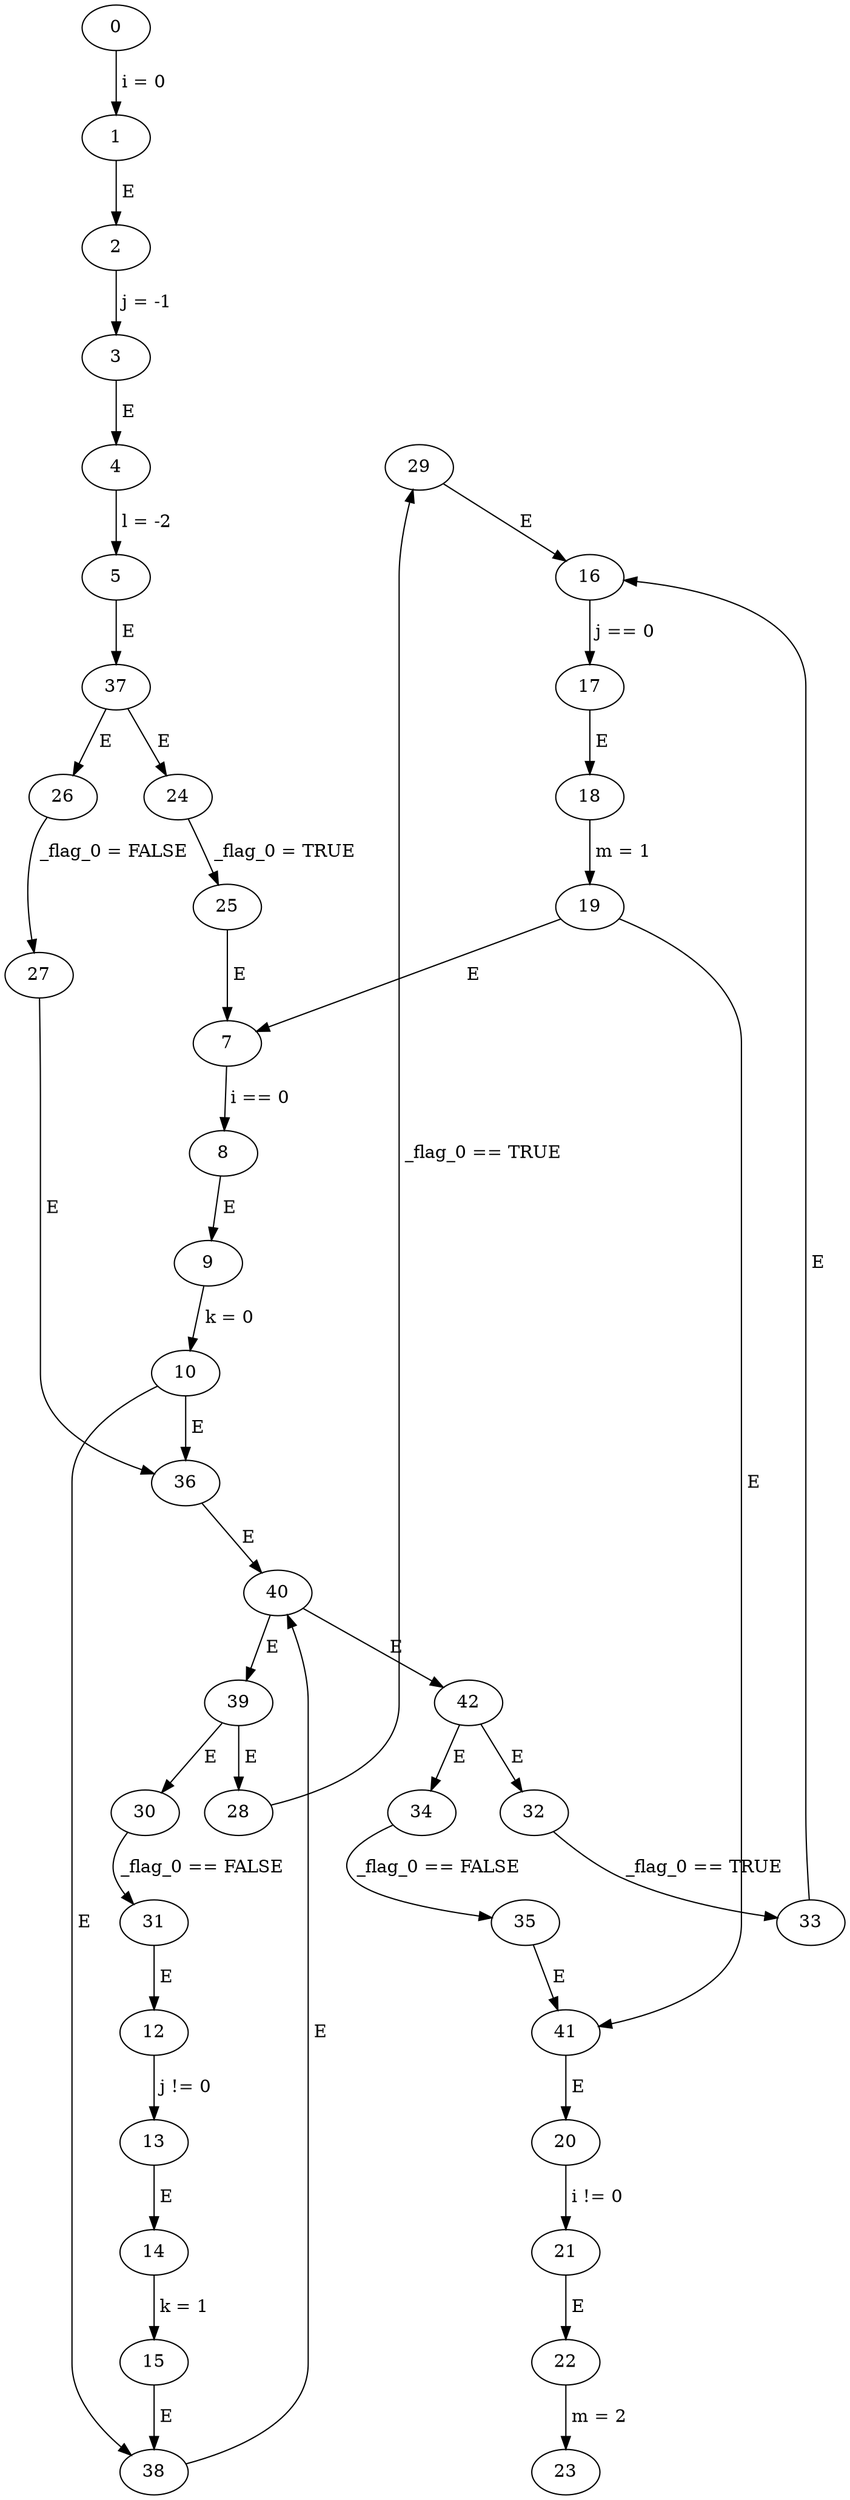 // nestedwhile
digraph {
	29 -> 16 [label=" E "]
	40 -> 42 [label=" E "]
	41 -> 20 [label=" E "]
	34 -> 35 [label=" _flag_0 == FALSE "]
	12 -> 13 [label=" j != 0 "]
	31 -> 12 [label=" E "]
	1 -> 2 [label=" E "]
	25 -> 7 [label=" E "]
	18 -> 19 [label=" m = 1 "]
	7 -> 8 [label=" i == 0 "]
	24 -> 25 [label=" _flag_0 = TRUE "]
	37 -> 24 [label=" E "]
	9 -> 10 [label=" k = 0 "]
	37 -> 26 [label=" E "]
	10 -> 36 [label=" E "]
	36 -> 40 [label=" E "]
	0 -> 1 [label=" i = 0 "]
	17 -> 18 [label=" E "]
	26 -> 27 [label=" _flag_0 = FALSE "]
	27 -> 36 [label=" E "]
	8 -> 9 [label=" E "]
	39 -> 28 [label=" E "]
	39 -> 30 [label=" E "]
	14 -> 15 [label=" k = 1 "]
	5 -> 37 [label=" E "]
	10 -> 38 [label=" E "]
	28 -> 29 [label=" _flag_0 == TRUE "]
	20 -> 21 [label=" i != 0 "]
	15 -> 38 [label=" E "]
	40 -> 39 [label=" E "]
	38 -> 40 [label=" E "]
	33 -> 16 [label=" E "]
	30 -> 31 [label=" _flag_0 == FALSE "]
	4 -> 5 [label=" l = -2 "]
	21 -> 22 [label=" E "]
	19 -> 7 [label=" E "]
	2 -> 3 [label=" j = -1 "]
	22 -> 23 [label=" m = 2 "]
	42 -> 32 [label=" E "]
	3 -> 4 [label=" E "]
	42 -> 34 [label=" E "]
	32 -> 33 [label=" _flag_0 == TRUE "]
	19 -> 41 [label=" E "]
	16 -> 17 [label=" j == 0 "]
	35 -> 41 [label=" E "]
	13 -> 14 [label=" E "]
}
